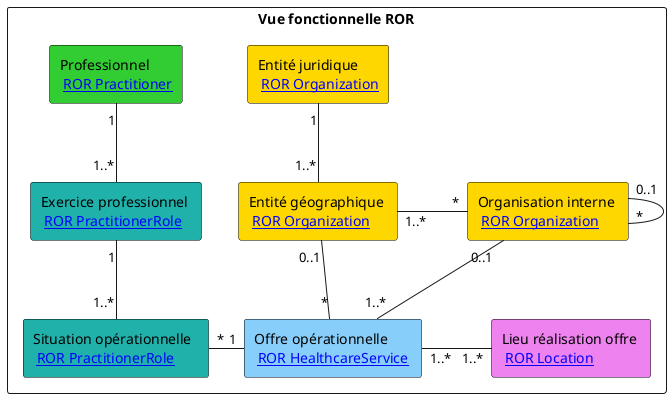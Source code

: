 @startuml

'Declaration des éléments
rectangle "Vue fonctionnelle ROR" {

    rectangle "Offre opérationnelle \n [[StructureDefinition-ror-healthcareservice.html ROR HealthcareService]] " as Offre#LightSkyBlue;line:Black;text:Black

    rectangle "Entité juridique \n [[StructureDefinition-ror-organization.html ROR Organization]]" as EJ #Gold;line:Black;text:Black

    rectangle "Entité géographique \n [[StructureDefinition-ror-organization.html ROR Organization]]" as EG #Gold;line:Black;text:Black

    rectangle "Organisation interne \n [[StructureDefinition-ror-organization.html ROR Organization]]" as OI #Gold;line:Black;text:Black
    
    rectangle "Lieu réalisation offre \n [[StructureDefinition-ror-location.html ROR Location]]" as Lieu #Violet;line:Black;text:Black

    rectangle "Professionnel \n [[StructureDefinition-ror-practitioner.html ROR Practitioner]]" as Professionnel #LimeGreen;line:Black;text:Black

    rectangle "Situation opérationnelle  \n [[StructureDefinition-ror-practitionerrole.html ROR PractitionerRole]]" as SO #LightSeaGreen;line:Black;text:Black

    rectangle "Exercice professionnel \n [[StructureDefinition-ror-practitionerrole.html ROR PractitionerRole]]" as Ex  #LightSeaGreen;line:Black;text:Black

}

'Liens entre éléments
EJ "1"--"1..*" EG : "      " 
EG "1..*"-"*" OI : "          "
EG "0..1"--"*" Offre : "      "
OI "0..1"--"1..*" Offre
OI "0..1"-"*" OI
Offre "1..*"-"1..*" Lieu : "          "
SO "*"-"1" Offre
Ex "1"--"1..*" SO
Professionnel "1"--"1..*" Ex

@enduml


